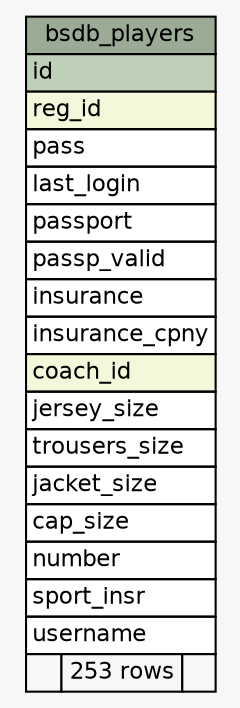 // dot 2.38.0 on Mac OS X 10.9.4
// SchemaSpy rev 590
digraph "bsdb_players" {
  graph [
    rankdir="RL"
    bgcolor="#f7f7f7"
    nodesep="0.18"
    ranksep="0.46"
    fontname="Helvetica"
    fontsize="11"
  ];
  node [
    fontname="Helvetica"
    fontsize="11"
    shape="plaintext"
  ];
  edge [
    arrowsize="0.8"
  ];
  "bsdb_players" [
    label=<
    <TABLE BORDER="0" CELLBORDER="1" CELLSPACING="0" BGCOLOR="#ffffff">
      <TR><TD COLSPAN="3" BGCOLOR="#9bab96" ALIGN="CENTER">bsdb_players</TD></TR>
      <TR><TD PORT="id" COLSPAN="3" BGCOLOR="#bed1b8" ALIGN="LEFT">id</TD></TR>
      <TR><TD PORT="reg_id" COLSPAN="3" BGCOLOR="#f4f7da" ALIGN="LEFT">reg_id</TD></TR>
      <TR><TD PORT="pass" COLSPAN="3" ALIGN="LEFT">pass</TD></TR>
      <TR><TD PORT="last_login" COLSPAN="3" ALIGN="LEFT">last_login</TD></TR>
      <TR><TD PORT="passport" COLSPAN="3" ALIGN="LEFT">passport</TD></TR>
      <TR><TD PORT="passp_valid" COLSPAN="3" ALIGN="LEFT">passp_valid</TD></TR>
      <TR><TD PORT="insurance" COLSPAN="3" ALIGN="LEFT">insurance</TD></TR>
      <TR><TD PORT="insurance_cpny" COLSPAN="3" ALIGN="LEFT">insurance_cpny</TD></TR>
      <TR><TD PORT="coach_id" COLSPAN="3" BGCOLOR="#f4f7da" ALIGN="LEFT">coach_id</TD></TR>
      <TR><TD PORT="jersey_size" COLSPAN="3" ALIGN="LEFT">jersey_size</TD></TR>
      <TR><TD PORT="trousers_size" COLSPAN="3" ALIGN="LEFT">trousers_size</TD></TR>
      <TR><TD PORT="jacket_size" COLSPAN="3" ALIGN="LEFT">jacket_size</TD></TR>
      <TR><TD PORT="cap_size" COLSPAN="3" ALIGN="LEFT">cap_size</TD></TR>
      <TR><TD PORT="number" COLSPAN="3" ALIGN="LEFT">number</TD></TR>
      <TR><TD PORT="sport_insr" COLSPAN="3" ALIGN="LEFT">sport_insr</TD></TR>
      <TR><TD PORT="username" COLSPAN="3" ALIGN="LEFT">username</TD></TR>
      <TR><TD ALIGN="LEFT" BGCOLOR="#f7f7f7">  </TD><TD ALIGN="RIGHT" BGCOLOR="#f7f7f7">253 rows</TD><TD ALIGN="RIGHT" BGCOLOR="#f7f7f7">  </TD></TR>
    </TABLE>>
    URL="tables/bsdb_players.html"
    tooltip="bsdb_players"
  ];
}
